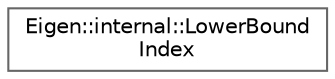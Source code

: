 digraph "Graphical Class Hierarchy"
{
 // LATEX_PDF_SIZE
  bgcolor="transparent";
  edge [fontname=Helvetica,fontsize=10,labelfontname=Helvetica,labelfontsize=10];
  node [fontname=Helvetica,fontsize=10,shape=box,height=0.2,width=0.4];
  rankdir="LR";
  Node0 [id="Node000000",label="Eigen::internal::LowerBound\lIndex",height=0.2,width=0.4,color="grey40", fillcolor="white", style="filled",URL="$structEigen_1_1internal_1_1LowerBoundIndex.html",tooltip=" "];
}
